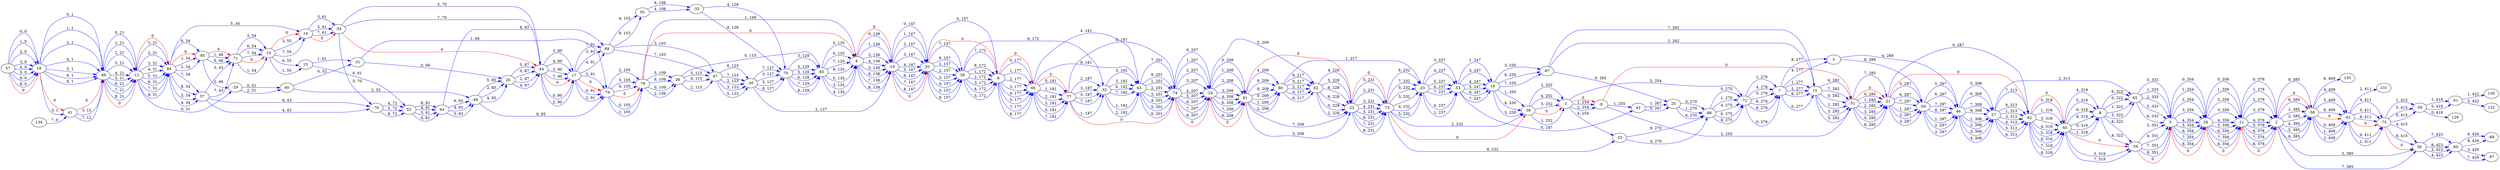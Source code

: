 digraph G
{
rankdir = LR
57 -> 18[label="0, 0" color=blue]
18 -> -49[label="0, 1" color=blue]
-49 -> -12[label="0, 21" color=blue]
-12 -> -29[label="0, 31" color=blue]
-29 -> 40[label="0, 51" color=blue]
40 -> -31[label="0, 52" color=blue]
-31 -> 26[label="0, 66" color=blue]
26 -> -44[label="0, 87" color=blue]
-44 -> 17[label="0, 90" color=blue]
17 -> -79[label="0, 91" color=blue]
-79 -> -78[label="0, 105" color=blue]
-78 -> 38[label="0, 109" color=blue]
38 -> -83[label="0, 115" color=blue]
-83 -> 4[label="0, 135" color=blue]
4 -> -19[label="0, 138" color=blue]
-19 -> 20[label="0, 147" color=blue]
20 -> -6[label="0, 157" color=blue]
-6 -> 66[label="0, 177" color=blue]
66 -> -77[label="0, 181" color=blue]
-77 -> -74[label="0, 187" color=blue]
-74 -> -24[label="0, 207" color=blue]
-24 -> 81[label="0, 208" color=blue]
81 -> 80[label="0, 209" color=blue]
80 -> 62[label="0, 217" color=blue]
62 -> -22[label="0, 228" color=blue]
-22 -> -73[label="0, 231" color=blue]
-73 -> -33[label="0, 232" color=blue]
-33 -> -53[label="0, 237" color=blue]
-53 -> 43[label="0, 247" color=blue]
43 -> 25[label="0, 267" color=blue]
25 -> -86[label="0, 270" color=blue]
-86 -> -72[label="0, 275" color=blue]
-72 -> 7[label="0, 276" color=blue]
7 -> 15[label="0, 277" color=blue]
15 -> -51[label="0, 282" color=blue]
-51 -> -21[label="0, 285" color=blue]
-21 -> -82[label="0, 287" color=blue]
-82 -> -45[label="0, 318" color=blue]
-45 -> -8[label="0, 319" color=blue]
-8 -> 65[label="0, 322" color=blue]
65 -> 5[label="0, 333" color=blue]
5 -> 28[label="0, 354" color=blue]
28 -> -11[label="0, 356" color=blue]
-11 -> 2[label="0, 378" color=blue]
2 -> -58[label="0, 385" color=blue]
-58 -> -42[label="0, 409" color=blue]
-42 -> -75[label="0, 411" color=blue]
-75 -> -59[label="0, 415" color=blue]
-59 -> 129[label="0, 418" color=blue]
57 -> 18[label="1, 0" color=blue]
18 -> -49[label="1, 1" color=blue]
-49 -> -12[label="1, 21" color=blue]
-12 -> 84[label="1, 31" color=blue]
84 -> -85[label="1, 34" color=blue]
-85 -> -71[label="1, 46" color=blue]
-71 -> -10[label="1, 54" color=blue]
-10 -> 13[label="1, 55" color=blue]
13 -> -31[label="1, 61" color=blue]
-31 -> -79[label="1, 66" color=blue]
-79 -> -78[label="1, 105" color=blue]
-78 -> 4[label="1, 109" color=blue]
4 -> -19[label="1, 138" color=blue]
-19 -> 20[label="1, 147" color=blue]
20 -> 39[label="1, 157" color=blue]
39 -> -6[label="1, 172" color=blue]
-6 -> 66[label="1, 177" color=blue]
66 -> -77[label="1, 181" color=blue]
-77 -> -32[label="1, 187" color=blue]
-32 -> 63[label="1, 192" color=blue]
63 -> -74[label="1, 201" color=blue]
-74 -> -24[label="1, 207" color=blue]
-24 -> 81[label="1, 208" color=blue]
81 -> 80[label="1, 209" color=blue]
80 -> -33[label="1, 217" color=blue]
-33 -> -53[label="1, 237" color=blue]
-53 -> 16[label="1, 247" color=blue]
16 -> -36[label="1, 250" color=blue]
-36 -> -1[label="1, 252" color=blue]
-1 -> -9[label="1, 254" color=blue]
-9 -> 43[label="1, 255" color=blue]
43 -> 25[label="1, 267" color=blue]
25 -> -86[label="1, 270" color=blue]
-86 -> -72[label="1, 275" color=blue]
-72 -> 7[label="1, 276" color=blue]
7 -> 15[label="1, 277" color=blue]
15 -> -51[label="1, 282" color=blue]
-51 -> -21[label="1, 285" color=blue]
-21 -> -50[label="1, 287" color=blue]
-50 -> 46[label="1, 297" color=blue]
46 -> 27[label="1, 308" color=blue]
27 -> -82[label="1, 313" color=blue]
-82 -> -45[label="1, 318" color=blue]
-45 -> -8[label="1, 319" color=blue]
-8 -> 65[label="1, 322" color=blue]
65 -> 5[label="1, 333" color=blue]
5 -> 28[label="1, 354" color=blue]
28 -> -11[label="1, 356" color=blue]
-11 -> 2[label="1, 378" color=blue]
2 -> -58[label="1, 385" color=blue]
-58 -> -42[label="1, 409" color=blue]
-42 -> -75[label="1, 411" color=blue]
-75 -> -59[label="1, 415" color=blue]
-59 -> -61[label="1, 418" color=blue]
-61 -> 130[label="1, 422" color=blue]
57 -> 18[label="2, 0" color=blue]
18 -> -49[label="2, 1" color=blue]
-49 -> -12[label="2, 21" color=blue]
-12 -> 84[label="2, 31" color=blue]
84 -> -85[label="2, 34" color=blue]
-85 -> -29[label="2, 46" color=blue]
-29 -> 40[label="2, 51" color=blue]
40 -> -48[label="2, 52" color=blue]
-48 -> 26[label="2, 85" color=blue]
26 -> -44[label="2, 87" color=blue]
-44 -> 17[label="2, 90" color=blue]
17 -> -79[label="2, 91" color=blue]
-79 -> -78[label="2, 105" color=blue]
-78 -> 38[label="2, 109" color=blue]
38 -> 47[label="2, 115" color=blue]
47 -> -30[label="2, 123" color=blue]
-30 -> -19[label="2, 127" color=blue]
-19 -> 20[label="2, 147" color=blue]
20 -> 39[label="2, 157" color=blue]
39 -> -6[label="2, 172" color=blue]
-6 -> 66[label="2, 177" color=blue]
66 -> -77[label="2, 181" color=blue]
-77 -> -32[label="2, 187" color=blue]
-32 -> 63[label="2, 192" color=blue]
63 -> -74[label="2, 201" color=blue]
-74 -> -24[label="2, 207" color=blue]
-24 -> 81[label="2, 208" color=blue]
81 -> 80[label="2, 209" color=blue]
80 -> 62[label="2, 217" color=blue]
62 -> -22[label="2, 228" color=blue]
-22 -> -73[label="2, 231" color=blue]
-73 -> -36[label="2, 232" color=blue]
-36 -> -1[label="2, 252" color=blue]
-1 -> -9[label="2, 254" color=blue]
-9 -> -51[label="2, 255" color=blue]
-51 -> -21[label="2, 285" color=blue]
-21 -> -50[label="2, 287" color=blue]
-50 -> 46[label="2, 297" color=blue]
46 -> 27[label="2, 308" color=blue]
27 -> 65[label="2, 313" color=blue]
65 -> 5[label="2, 333" color=blue]
5 -> 28[label="2, 354" color=blue]
28 -> -11[label="2, 356" color=blue]
-11 -> 2[label="2, 378" color=blue]
2 -> -58[label="2, 385" color=blue]
-58 -> -42[label="2, 409" color=blue]
-42 -> 131[label="2, 411" color=blue]
57 -> 18[label="3, 0" color=blue]
18 -> 41[label="3, 1" color=blue]
41 -> -49[label="3, 12" color=blue]
-49 -> -12[label="3, 21" color=blue]
-12 -> 84[label="3, 31" color=blue]
84 -> 37[label="3, 34" color=blue]
37 -> -71[label="3, 43" color=blue]
-71 -> -10[label="3, 54" color=blue]
-10 -> 14[label="3, 55" color=blue]
14 -> -54[label="3, 61" color=blue]
-54 -> -44[label="3, 70" color=blue]
-44 -> 17[label="3, 90" color=blue]
17 -> 69[label="3, 91" color=blue]
69 -> 47[label="3, 103" color=blue]
47 -> -30[label="3, 123" color=blue]
-30 -> 70[label="3, 127" color=blue]
70 -> -83[label="3, 129" color=blue]
-83 -> 4[label="3, 135" color=blue]
4 -> -19[label="3, 138" color=blue]
-19 -> 20[label="3, 147" color=blue]
20 -> 39[label="3, 157" color=blue]
39 -> -6[label="3, 172" color=blue]
-6 -> 66[label="3, 177" color=blue]
66 -> -77[label="3, 181" color=blue]
-77 -> -32[label="3, 187" color=blue]
-32 -> 63[label="3, 192" color=blue]
63 -> -74[label="3, 201" color=blue]
-74 -> -24[label="3, 207" color=blue]
-24 -> 81[label="3, 208" color=blue]
81 -> -22[label="3, 209" color=blue]
-22 -> -73[label="3, 231" color=blue]
-73 -> -33[label="3, 232" color=blue]
-33 -> -53[label="3, 237" color=blue]
-53 -> 16[label="3, 247" color=blue]
16 -> -87[label="3, 250" color=blue]
-87 -> 15[label="3, 262" color=blue]
15 -> -51[label="3, 282" color=blue]
-51 -> -21[label="3, 285" color=blue]
-21 -> -50[label="3, 287" color=blue]
-50 -> 46[label="3, 297" color=blue]
46 -> 27[label="3, 308" color=blue]
27 -> -82[label="3, 313" color=blue]
-82 -> -45[label="3, 318" color=blue]
-45 -> -34[label="3, 319" color=blue]
-34 -> 5[label="3, 351" color=blue]
5 -> 28[label="3, 354" color=blue]
28 -> -11[label="3, 356" color=blue]
-11 -> 2[label="3, 378" color=blue]
2 -> 56[label="3, 385" color=blue]
56 -> -60[label="3, 423" color=blue]
-60 -> -67[label="3, 426" color=blue]
57 -> 18[label="4, 0" color=blue]
18 -> -49[label="4, 1" color=blue]
-49 -> -12[label="4, 21" color=blue]
-12 -> 84[label="4, 31" color=blue]
84 -> 37[label="4, 34" color=blue]
37 -> -76[label="4, 43" color=blue]
-76 -> 52[label="4, 72" color=blue]
52 -> 64[label="4, 81" color=blue]
64 -> -48[label="4, 83" color=blue]
-48 -> 26[label="4, 85" color=blue]
26 -> -44[label="4, 87" color=blue]
-44 -> 17[label="4, 90" color=blue]
17 -> 69[label="4, 91" color=blue]
69 -> 55[label="4, 103" color=blue]
55 -> -35[label="4, 108" color=blue]
-35 -> 70[label="4, 128" color=blue]
70 -> -83[label="4, 129" color=blue]
-83 -> 4[label="4, 135" color=blue]
4 -> -19[label="4, 138" color=blue]
-19 -> 20[label="4, 147" color=blue]
20 -> 39[label="4, 157" color=blue]
39 -> -6[label="4, 172" color=blue]
-6 -> 66[label="4, 177" color=blue]
66 -> 63[label="4, 181" color=blue]
63 -> -74[label="4, 201" color=blue]
-74 -> -24[label="4, 207" color=blue]
-24 -> 81[label="4, 208" color=blue]
81 -> 80[label="4, 209" color=blue]
80 -> 62[label="4, 217" color=blue]
62 -> -22[label="4, 228" color=blue]
-22 -> -73[label="4, 231" color=blue]
-73 -> -33[label="4, 232" color=blue]
-33 -> -53[label="4, 237" color=blue]
-53 -> 16[label="4, 247" color=blue]
16 -> -36[label="4, 250" color=blue]
-36 -> -1[label="4, 252" color=blue]
-1 -> -23[label="4, 254" color=blue]
-23 -> -86[label="4, 270" color=blue]
-86 -> -72[label="4, 275" color=blue]
-72 -> 7[label="4, 276" color=blue]
7 -> 3[label="4, 277" color=blue]
3 -> 46[label="4, 288" color=blue]
46 -> 27[label="4, 308" color=blue]
27 -> -82[label="4, 313" color=blue]
-82 -> -45[label="4, 318" color=blue]
-45 -> -8[label="4, 319" color=blue]
-8 -> -34[label="4, 322" color=blue]
-34 -> 5[label="4, 351" color=blue]
5 -> 28[label="4, 354" color=blue]
28 -> -11[label="4, 356" color=blue]
-11 -> 2[label="4, 378" color=blue]
2 -> -58[label="4, 385" color=blue]
-58 -> -42[label="4, 409" color=blue]
-42 -> -75[label="4, 411" color=blue]
-75 -> 56[label="4, 415" color=blue]
56 -> -60[label="4, 423" color=blue]
-60 -> -68[label="4, 426" color=blue]
57 -> 18[label="5, 0" color=blue]
18 -> -49[label="5, 1" color=blue]
-49 -> -12[label="5, 21" color=blue]
-12 -> 84[label="5, 31" color=blue]
84 -> 14[label="5, 34" color=blue]
14 -> -54[label="5, 61" color=blue]
-54 -> -76[label="5, 70" color=blue]
-76 -> 52[label="5, 72" color=blue]
52 -> 64[label="5, 81" color=blue]
64 -> -48[label="5, 83" color=blue]
-48 -> 26[label="5, 85" color=blue]
26 -> -44[label="5, 87" color=blue]
-44 -> 17[label="5, 90" color=blue]
17 -> -79[label="5, 91" color=blue]
-79 -> -78[label="5, 105" color=blue]
-78 -> 38[label="5, 109" color=blue]
38 -> 47[label="5, 115" color=blue]
47 -> -30[label="5, 123" color=blue]
-30 -> 70[label="5, 127" color=blue]
70 -> -83[label="5, 129" color=blue]
-83 -> 4[label="5, 135" color=blue]
4 -> -19[label="5, 138" color=blue]
-19 -> 20[label="5, 147" color=blue]
20 -> 39[label="5, 157" color=blue]
39 -> -6[label="5, 172" color=blue]
-6 -> 66[label="5, 177" color=blue]
66 -> -77[label="5, 181" color=blue]
-77 -> -32[label="5, 187" color=blue]
-32 -> 63[label="5, 192" color=blue]
63 -> -74[label="5, 201" color=blue]
-74 -> -24[label="5, 207" color=blue]
-24 -> 62[label="5, 208" color=blue]
62 -> -22[label="5, 228" color=blue]
-22 -> -73[label="5, 231" color=blue]
-73 -> -33[label="5, 232" color=blue]
-33 -> -53[label="5, 237" color=blue]
-53 -> 16[label="5, 247" color=blue]
16 -> -36[label="5, 250" color=blue]
-36 -> -1[label="5, 252" color=blue]
-1 -> -72[label="5, 254" color=blue]
-72 -> 7[label="5, 276" color=blue]
7 -> 15[label="5, 277" color=blue]
15 -> -51[label="5, 282" color=blue]
-51 -> -21[label="5, 285" color=blue]
-21 -> -50[label="5, 287" color=blue]
-50 -> 46[label="5, 297" color=blue]
46 -> 27[label="5, 308" color=blue]
27 -> -82[label="5, 313" color=blue]
-82 -> -45[label="5, 318" color=blue]
-45 -> -8[label="5, 319" color=blue]
-8 -> 65[label="5, 322" color=blue]
65 -> 5[label="5, 333" color=blue]
5 -> 28[label="5, 354" color=blue]
28 -> -11[label="5, 356" color=blue]
-11 -> 2[label="5, 378" color=blue]
2 -> -58[label="5, 385" color=blue]
-58 -> -42[label="5, 409" color=blue]
-42 -> -75[label="5, 411" color=blue]
-75 -> -59[label="5, 415" color=blue]
-59 -> -61[label="5, 418" color=blue]
-61 -> 132[label="5, 422" color=blue]
57 -> 18[label="6, 0" color=blue]
18 -> -49[label="6, 1" color=blue]
-49 -> -12[label="6, 21" color=blue]
-12 -> 84[label="6, 31" color=blue]
84 -> -85[label="6, 34" color=blue]
-85 -> -71[label="6, 46" color=blue]
-71 -> -10[label="6, 54" color=blue]
-10 -> 13[label="6, 55" color=blue]
13 -> 52[label="6, 61" color=blue]
52 -> 64[label="6, 81" color=blue]
64 -> -48[label="6, 83" color=blue]
-48 -> -79[label="6, 85" color=blue]
-79 -> -78[label="6, 105" color=blue]
-78 -> 38[label="6, 109" color=blue]
38 -> 47[label="6, 115" color=blue]
47 -> -30[label="6, 123" color=blue]
-30 -> 70[label="6, 127" color=blue]
70 -> -83[label="6, 129" color=blue]
-83 -> 4[label="6, 135" color=blue]
4 -> -19[label="6, 138" color=blue]
-19 -> 20[label="6, 147" color=blue]
20 -> 39[label="6, 157" color=blue]
39 -> -32[label="6, 172" color=blue]
-32 -> 63[label="6, 192" color=blue]
63 -> -74[label="6, 201" color=blue]
-74 -> -24[label="6, 207" color=blue]
-24 -> 81[label="6, 208" color=blue]
81 -> 80[label="6, 209" color=blue]
80 -> 62[label="6, 217" color=blue]
62 -> -22[label="6, 228" color=blue]
-22 -> -73[label="6, 231" color=blue]
-73 -> -33[label="6, 232" color=blue]
-33 -> -53[label="6, 237" color=blue]
-53 -> 16[label="6, 247" color=blue]
16 -> -87[label="6, 250" color=blue]
-87 -> 25[label="6, 262" color=blue]
25 -> -86[label="6, 270" color=blue]
-86 -> -72[label="6, 275" color=blue]
-72 -> 7[label="6, 276" color=blue]
7 -> 15[label="6, 277" color=blue]
15 -> -51[label="6, 282" color=blue]
-51 -> -21[label="6, 285" color=blue]
-21 -> -50[label="6, 287" color=blue]
-50 -> 46[label="6, 297" color=blue]
46 -> 27[label="6, 308" color=blue]
27 -> -82[label="6, 313" color=blue]
-82 -> -45[label="6, 318" color=blue]
-45 -> -8[label="6, 319" color=blue]
-8 -> 65[label="6, 322" color=blue]
65 -> 5[label="6, 333" color=blue]
5 -> 28[label="6, 354" color=blue]
28 -> -11[label="6, 356" color=blue]
-11 -> 2[label="6, 378" color=blue]
2 -> -58[label="6, 385" color=blue]
-58 -> 133[label="6, 409" color=blue]
134 -> 41[label="7, 0" color=blue]
41 -> -49[label="7, 12" color=blue]
-49 -> -12[label="7, 21" color=blue]
-12 -> 84[label="7, 31" color=blue]
84 -> 37[label="7, 34" color=blue]
37 -> -71[label="7, 43" color=blue]
-71 -> -10[label="7, 54" color=blue]
-10 -> 14[label="7, 55" color=blue]
14 -> -54[label="7, 61" color=blue]
-54 -> -44[label="7, 70" color=blue]
-44 -> 17[label="7, 90" color=blue]
17 -> 69[label="7, 91" color=blue]
69 -> 47[label="7, 103" color=blue]
47 -> -30[label="7, 123" color=blue]
-30 -> 70[label="7, 127" color=blue]
70 -> -83[label="7, 129" color=blue]
-83 -> 4[label="7, 135" color=blue]
4 -> -19[label="7, 138" color=blue]
-19 -> 20[label="7, 147" color=blue]
20 -> 39[label="7, 157" color=blue]
39 -> -6[label="7, 172" color=blue]
-6 -> 66[label="7, 177" color=blue]
66 -> -77[label="7, 181" color=blue]
-77 -> -32[label="7, 187" color=blue]
-32 -> 63[label="7, 192" color=blue]
63 -> -74[label="7, 201" color=blue]
-74 -> -24[label="7, 207" color=blue]
-24 -> 81[label="7, 208" color=blue]
81 -> -22[label="7, 209" color=blue]
-22 -> -73[label="7, 231" color=blue]
-73 -> -33[label="7, 232" color=blue]
-33 -> -53[label="7, 237" color=blue]
-53 -> 16[label="7, 247" color=blue]
16 -> -87[label="7, 250" color=blue]
-87 -> 15[label="7, 262" color=blue]
15 -> -51[label="7, 282" color=blue]
-51 -> -21[label="7, 285" color=blue]
-21 -> -50[label="7, 287" color=blue]
-50 -> 46[label="7, 297" color=blue]
46 -> 27[label="7, 308" color=blue]
27 -> -82[label="7, 313" color=blue]
-82 -> -45[label="7, 318" color=blue]
-45 -> -34[label="7, 319" color=blue]
-34 -> 5[label="7, 351" color=blue]
5 -> 28[label="7, 354" color=blue]
28 -> -11[label="7, 356" color=blue]
-11 -> 2[label="7, 378" color=blue]
2 -> 56[label="7, 385" color=blue]
56 -> -60[label="7, 423" color=blue]
-60 -> -67[label="7, 426" color=blue]
57 -> 18[label="8, 0" color=blue]
18 -> -49[label="8, 1" color=blue]
-49 -> -12[label="8, 21" color=blue]
-12 -> 84[label="8, 31" color=blue]
84 -> 37[label="8, 34" color=blue]
37 -> -76[label="8, 43" color=blue]
-76 -> 52[label="8, 72" color=blue]
52 -> 64[label="8, 81" color=blue]
64 -> 69[label="8, 83" color=blue]
69 -> 55[label="8, 103" color=blue]
55 -> -35[label="8, 108" color=blue]
-35 -> 70[label="8, 128" color=blue]
70 -> -83[label="8, 129" color=blue]
-83 -> 4[label="8, 135" color=blue]
4 -> -19[label="8, 138" color=blue]
-19 -> 20[label="8, 147" color=blue]
20 -> 39[label="8, 157" color=blue]
39 -> -6[label="8, 172" color=blue]
-6 -> 66[label="8, 177" color=blue]
66 -> 63[label="8, 181" color=blue]
63 -> -74[label="8, 201" color=blue]
-74 -> -24[label="8, 207" color=blue]
-24 -> 81[label="8, 208" color=blue]
81 -> 80[label="8, 209" color=blue]
80 -> 62[label="8, 217" color=blue]
62 -> -22[label="8, 228" color=blue]
-22 -> -73[label="8, 231" color=blue]
-73 -> -23[label="8, 232" color=blue]
-23 -> -86[label="8, 270" color=blue]
-86 -> -72[label="8, 275" color=blue]
-72 -> 7[label="8, 276" color=blue]
7 -> 3[label="8, 277" color=blue]
3 -> -50[label="8, 288" color=blue]
-50 -> 46[label="8, 297" color=blue]
46 -> 27[label="8, 308" color=blue]
27 -> -82[label="8, 313" color=blue]
-82 -> -45[label="8, 318" color=blue]
-45 -> -8[label="8, 319" color=blue]
-8 -> -34[label="8, 322" color=blue]
-34 -> 5[label="8, 351" color=blue]
5 -> 28[label="8, 354" color=blue]
28 -> -11[label="8, 356" color=blue]
-11 -> 2[label="8, 378" color=blue]
2 -> -58[label="8, 385" color=blue]
-58 -> -42[label="8, 409" color=blue]
-42 -> -75[label="8, 411" color=blue]
-75 -> 56[label="8, 415" color=blue]
56 -> -60[label="8, 423" color=blue]
-60 -> -68[label="8, 426" color=blue]
57 -> 18[label="0" color=red]
18 -> 41[label="0" color=red]
41 -> -49[label="0" color=red]
-49 -> -12[label="0" color=red]
-12 -> 84[label="0" color=red]
84 -> -85[label="0" color=red]
-85 -> -71[label="0" color=red]
-71 -> -10[label="0" color=red]
-10 -> 14[label="0" color=red]
14 -> -54[label="0" color=red]
-54 -> -44[label="0" color=red]
-44 -> 17[label="0" color=red]
17 -> -79[label="0" color=red]
-79 -> -78[label="0" color=red]
-78 -> 4[label="0" color=red]
4 -> -19[label="0" color=red]
-19 -> 20[label="0" color=red]
20 -> -6[label="0" color=red]
-6 -> 66[label="0" color=red]
66 -> -77[label="0" color=red]
-77 -> -74[label="0" color=red]
-74 -> -24[label="0" color=red]
-24 -> 81[label="0" color=red]
81 -> -22[label="0" color=red]
-22 -> -73[label="0" color=red]
-73 -> -36[label="0" color=red]
-36 -> -1[label="0" color=red]
-1 -> -9[label="0" color=red]
-9 -> -51[label="0" color=red]
-51 -> -21[label="0" color=red]
-21 -> -82[label="0" color=red]
-82 -> -45[label="0" color=red]
-45 -> -34[label="0" color=red]
-34 -> 5[label="0" color=red]
5 -> 28[label="0" color=red]
28 -> -11[label="0" color=red]
-11 -> 2[label="0" color=red]
2 -> -58[label="0" color=red]
-58 -> -42[label="0" color=red]
-42 -> -75[label="0" color=red]
-75 -> 56[label="0" color=red]
}
